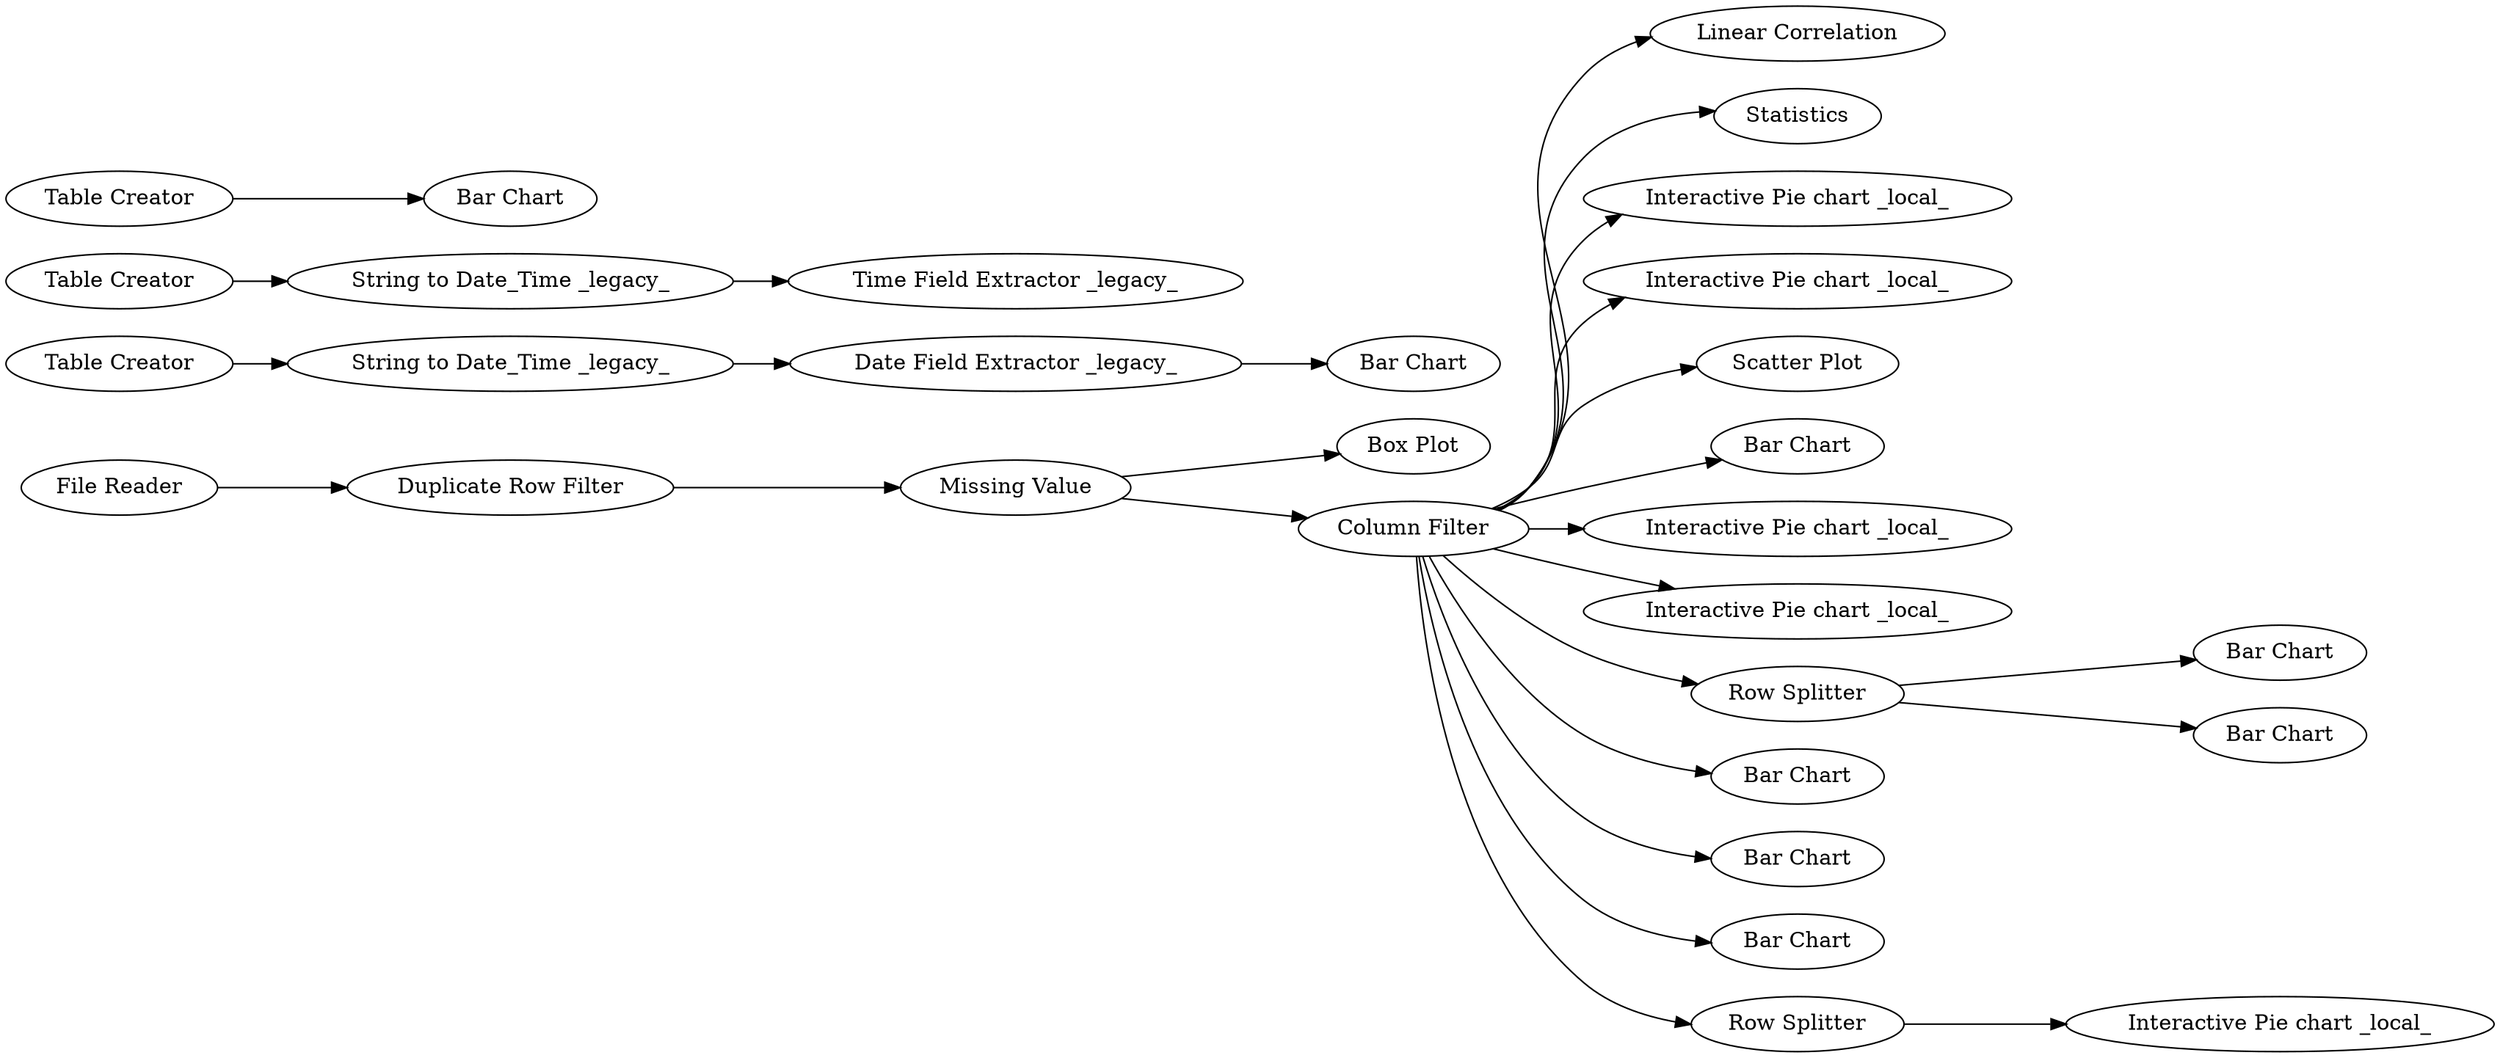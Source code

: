 digraph {
	1 [label="File Reader"]
	2 [label="Duplicate Row Filter"]
	3 [label="Missing Value"]
	4 [label="Box Plot"]
	5 [label="Linear Correlation"]
	6 [label="Column Filter"]
	7 [label=Statistics]
	8 [label="Interactive Pie chart _local_"]
	9 [label="Interactive Pie chart _local_"]
	10 [label="Scatter Plot"]
	11 [label="Bar Chart"]
	12 [label="Interactive Pie chart _local_"]
	13 [label="Interactive Pie chart _local_"]
	14 [label="Row Splitter"]
	15 [label="Bar Chart"]
	16 [label="Bar Chart"]
	17 [label="Table Creator"]
	18 [label="String to Date_Time _legacy_"]
	19 [label="Date Field Extractor _legacy_"]
	20 [label="Bar Chart"]
	21 [label="Table Creator"]
	22 [label="String to Date_Time _legacy_"]
	24 [label="Time Field Extractor _legacy_"]
	27 [label="Table Creator"]
	28 [label="Bar Chart"]
	29 [label="Bar Chart"]
	30 [label="Bar Chart"]
	31 [label="Bar Chart"]
	32 [label="Interactive Pie chart _local_"]
	33 [label="Row Splitter"]
	21 -> 22
	22 -> 24
	1 -> 2
	2 -> 3
	3 -> 6
	3 -> 4
	6 -> 14
	6 -> 12
	6 -> 13
	6 -> 11
	6 -> 10
	6 -> 9
	6 -> 8
	6 -> 7
	6 -> 5
	6 -> 29
	6 -> 30
	6 -> 31
	6 -> 33
	14 -> 15
	14 -> 16
	17 -> 18
	18 -> 19
	19 -> 20
	27 -> 28
	33 -> 32
	rankdir=LR
}
